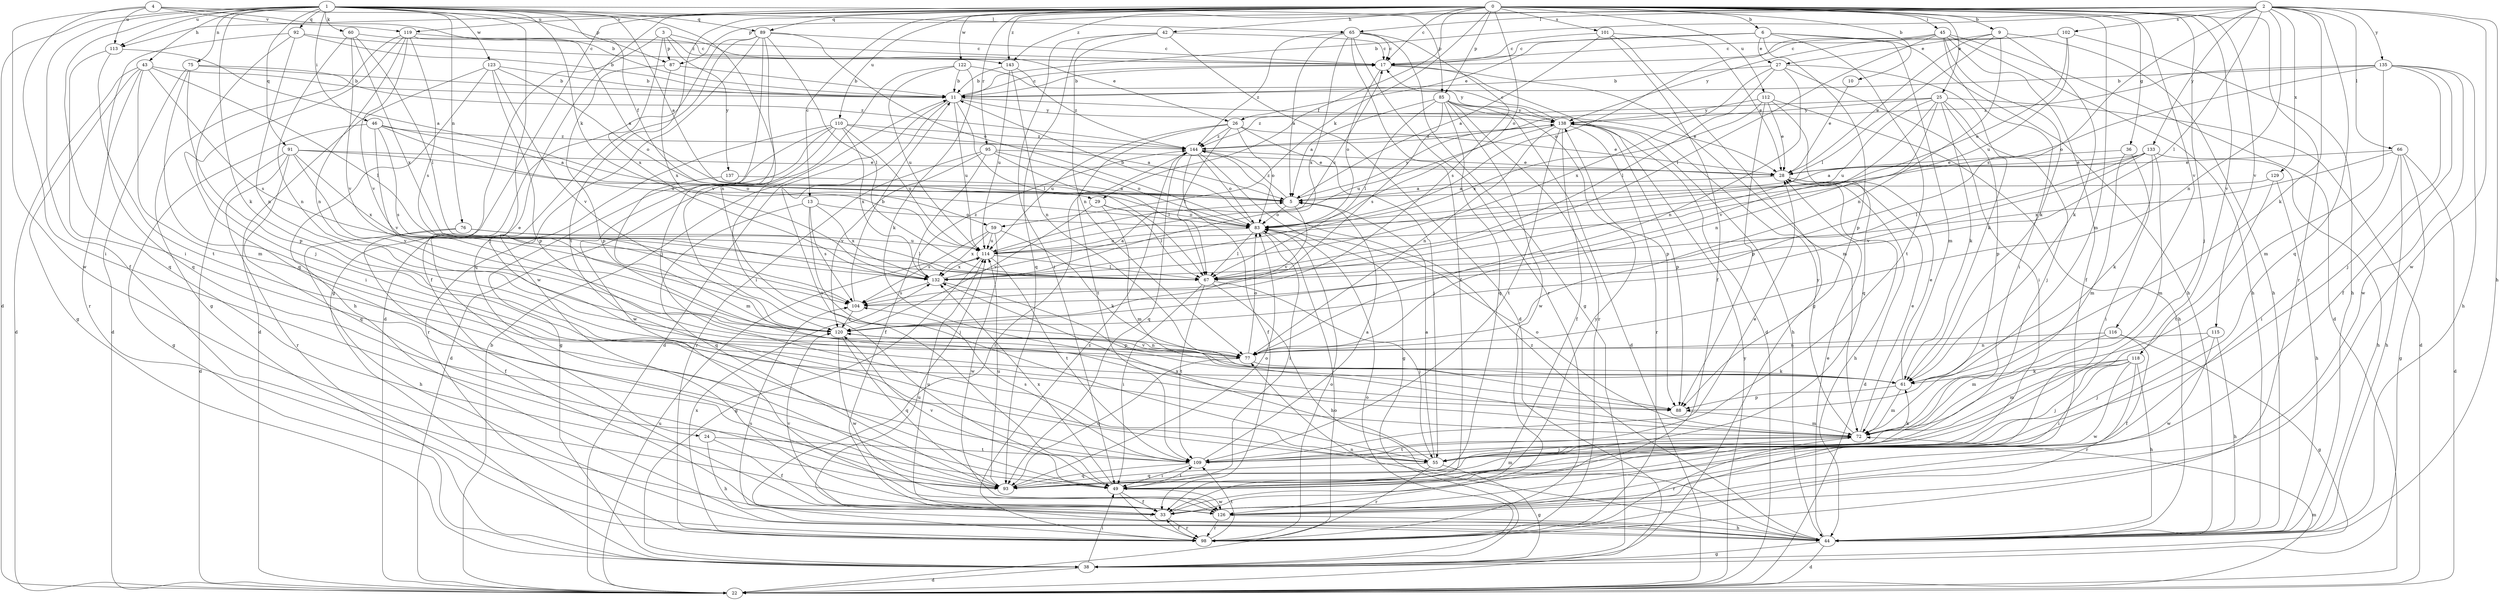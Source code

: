 strict digraph  {
0;
1;
2;
3;
4;
5;
6;
9;
10;
11;
13;
17;
22;
24;
25;
26;
27;
28;
29;
33;
36;
38;
42;
43;
44;
45;
46;
49;
55;
59;
60;
61;
65;
66;
67;
72;
75;
76;
77;
83;
85;
87;
88;
89;
91;
92;
93;
95;
98;
101;
102;
104;
109;
110;
112;
113;
114;
115;
116;
118;
119;
120;
122;
123;
126;
129;
132;
133;
135;
137;
138;
143;
144;
0 -> 6  [label=b];
0 -> 9  [label=b];
0 -> 10  [label=b];
0 -> 13  [label=c];
0 -> 17  [label=c];
0 -> 24  [label=e];
0 -> 25  [label=e];
0 -> 29  [label=f];
0 -> 36  [label=g];
0 -> 38  [label=g];
0 -> 42  [label=h];
0 -> 45  [label=i];
0 -> 55  [label=j];
0 -> 59  [label=k];
0 -> 72  [label=m];
0 -> 83  [label=o];
0 -> 85  [label=p];
0 -> 89  [label=q];
0 -> 95  [label=r];
0 -> 98  [label=r];
0 -> 101  [label=s];
0 -> 109  [label=t];
0 -> 110  [label=u];
0 -> 112  [label=u];
0 -> 113  [label=u];
0 -> 115  [label=v];
0 -> 116  [label=v];
0 -> 118  [label=v];
0 -> 119  [label=v];
0 -> 122  [label=w];
0 -> 143  [label=z];
1 -> 5  [label=a];
1 -> 22  [label=d];
1 -> 29  [label=f];
1 -> 33  [label=f];
1 -> 43  [label=h];
1 -> 46  [label=i];
1 -> 49  [label=i];
1 -> 55  [label=j];
1 -> 59  [label=k];
1 -> 60  [label=k];
1 -> 61  [label=k];
1 -> 65  [label=l];
1 -> 75  [label=n];
1 -> 76  [label=n];
1 -> 77  [label=n];
1 -> 85  [label=p];
1 -> 89  [label=q];
1 -> 91  [label=q];
1 -> 92  [label=q];
1 -> 113  [label=u];
1 -> 123  [label=w];
2 -> 11  [label=b];
2 -> 44  [label=h];
2 -> 61  [label=k];
2 -> 65  [label=l];
2 -> 66  [label=l];
2 -> 67  [label=l];
2 -> 77  [label=n];
2 -> 87  [label=p];
2 -> 93  [label=q];
2 -> 102  [label=s];
2 -> 104  [label=s];
2 -> 126  [label=w];
2 -> 129  [label=x];
2 -> 133  [label=y];
2 -> 135  [label=y];
2 -> 143  [label=z];
3 -> 26  [label=e];
3 -> 33  [label=f];
3 -> 87  [label=p];
3 -> 132  [label=x];
3 -> 137  [label=y];
3 -> 143  [label=z];
4 -> 11  [label=b];
4 -> 49  [label=i];
4 -> 87  [label=p];
4 -> 113  [label=u];
4 -> 119  [label=v];
4 -> 126  [label=w];
5 -> 83  [label=o];
5 -> 120  [label=v];
5 -> 138  [label=y];
5 -> 144  [label=z];
6 -> 17  [label=c];
6 -> 26  [label=e];
6 -> 27  [label=e];
6 -> 44  [label=h];
6 -> 72  [label=m];
6 -> 88  [label=p];
6 -> 109  [label=t];
9 -> 27  [label=e];
9 -> 28  [label=e];
9 -> 44  [label=h];
9 -> 61  [label=k];
9 -> 67  [label=l];
9 -> 77  [label=n];
10 -> 28  [label=e];
11 -> 17  [label=c];
11 -> 22  [label=d];
11 -> 28  [label=e];
11 -> 49  [label=i];
11 -> 67  [label=l];
11 -> 114  [label=u];
11 -> 138  [label=y];
13 -> 55  [label=j];
13 -> 83  [label=o];
13 -> 93  [label=q];
13 -> 104  [label=s];
13 -> 132  [label=x];
17 -> 11  [label=b];
17 -> 22  [label=d];
17 -> 72  [label=m];
17 -> 83  [label=o];
22 -> 11  [label=b];
22 -> 72  [label=m];
22 -> 83  [label=o];
22 -> 114  [label=u];
22 -> 138  [label=y];
24 -> 33  [label=f];
24 -> 44  [label=h];
24 -> 109  [label=t];
25 -> 22  [label=d];
25 -> 55  [label=j];
25 -> 61  [label=k];
25 -> 77  [label=n];
25 -> 88  [label=p];
25 -> 114  [label=u];
25 -> 120  [label=v];
25 -> 138  [label=y];
25 -> 144  [label=z];
26 -> 28  [label=e];
26 -> 55  [label=j];
26 -> 67  [label=l];
26 -> 83  [label=o];
26 -> 109  [label=t];
26 -> 114  [label=u];
26 -> 144  [label=z];
27 -> 11  [label=b];
27 -> 49  [label=i];
27 -> 61  [label=k];
27 -> 67  [label=l];
27 -> 77  [label=n];
27 -> 132  [label=x];
28 -> 5  [label=a];
28 -> 22  [label=d];
28 -> 44  [label=h];
29 -> 67  [label=l];
29 -> 72  [label=m];
29 -> 83  [label=o];
29 -> 120  [label=v];
33 -> 98  [label=r];
33 -> 114  [label=u];
33 -> 120  [label=v];
33 -> 138  [label=y];
36 -> 28  [label=e];
36 -> 49  [label=i];
36 -> 72  [label=m];
38 -> 22  [label=d];
38 -> 49  [label=i];
38 -> 83  [label=o];
42 -> 17  [label=c];
42 -> 22  [label=d];
42 -> 49  [label=i];
42 -> 77  [label=n];
42 -> 93  [label=q];
43 -> 11  [label=b];
43 -> 22  [label=d];
43 -> 38  [label=g];
43 -> 67  [label=l];
43 -> 72  [label=m];
43 -> 98  [label=r];
43 -> 104  [label=s];
44 -> 22  [label=d];
44 -> 28  [label=e];
44 -> 38  [label=g];
44 -> 77  [label=n];
44 -> 104  [label=s];
44 -> 114  [label=u];
44 -> 144  [label=z];
45 -> 17  [label=c];
45 -> 22  [label=d];
45 -> 33  [label=f];
45 -> 44  [label=h];
45 -> 49  [label=i];
45 -> 61  [label=k];
45 -> 67  [label=l];
45 -> 83  [label=o];
46 -> 5  [label=a];
46 -> 38  [label=g];
46 -> 104  [label=s];
46 -> 114  [label=u];
46 -> 120  [label=v];
46 -> 144  [label=z];
49 -> 33  [label=f];
49 -> 98  [label=r];
49 -> 109  [label=t];
49 -> 120  [label=v];
49 -> 126  [label=w];
49 -> 132  [label=x];
55 -> 5  [label=a];
55 -> 38  [label=g];
55 -> 93  [label=q];
55 -> 98  [label=r];
55 -> 132  [label=x];
59 -> 61  [label=k];
59 -> 104  [label=s];
59 -> 114  [label=u];
59 -> 126  [label=w];
59 -> 132  [label=x];
60 -> 17  [label=c];
60 -> 67  [label=l];
60 -> 77  [label=n];
60 -> 120  [label=v];
60 -> 132  [label=x];
61 -> 28  [label=e];
61 -> 72  [label=m];
61 -> 88  [label=p];
65 -> 5  [label=a];
65 -> 17  [label=c];
65 -> 33  [label=f];
65 -> 38  [label=g];
65 -> 98  [label=r];
65 -> 104  [label=s];
65 -> 132  [label=x];
65 -> 144  [label=z];
66 -> 22  [label=d];
66 -> 28  [label=e];
66 -> 38  [label=g];
66 -> 44  [label=h];
66 -> 49  [label=i];
66 -> 132  [label=x];
67 -> 44  [label=h];
67 -> 49  [label=i];
67 -> 55  [label=j];
67 -> 109  [label=t];
72 -> 28  [label=e];
72 -> 55  [label=j];
72 -> 83  [label=o];
72 -> 98  [label=r];
72 -> 109  [label=t];
72 -> 138  [label=y];
75 -> 11  [label=b];
75 -> 22  [label=d];
75 -> 49  [label=i];
75 -> 88  [label=p];
75 -> 144  [label=z];
76 -> 33  [label=f];
76 -> 44  [label=h];
76 -> 67  [label=l];
76 -> 114  [label=u];
77 -> 61  [label=k];
77 -> 83  [label=o];
77 -> 93  [label=q];
77 -> 120  [label=v];
83 -> 11  [label=b];
83 -> 49  [label=i];
83 -> 67  [label=l];
83 -> 114  [label=u];
85 -> 5  [label=a];
85 -> 22  [label=d];
85 -> 67  [label=l];
85 -> 88  [label=p];
85 -> 93  [label=q];
85 -> 98  [label=r];
85 -> 104  [label=s];
85 -> 126  [label=w];
85 -> 138  [label=y];
87 -> 11  [label=b];
87 -> 88  [label=p];
87 -> 132  [label=x];
88 -> 72  [label=m];
89 -> 17  [label=c];
89 -> 22  [label=d];
89 -> 55  [label=j];
89 -> 67  [label=l];
89 -> 83  [label=o];
89 -> 93  [label=q];
89 -> 120  [label=v];
89 -> 126  [label=w];
91 -> 22  [label=d];
91 -> 28  [label=e];
91 -> 83  [label=o];
91 -> 93  [label=q];
91 -> 98  [label=r];
91 -> 120  [label=v];
91 -> 132  [label=x];
92 -> 11  [label=b];
92 -> 17  [label=c];
92 -> 55  [label=j];
92 -> 77  [label=n];
92 -> 93  [label=q];
93 -> 72  [label=m];
93 -> 83  [label=o];
93 -> 114  [label=u];
95 -> 28  [label=e];
95 -> 33  [label=f];
95 -> 67  [label=l];
95 -> 83  [label=o];
95 -> 98  [label=r];
95 -> 120  [label=v];
98 -> 33  [label=f];
98 -> 83  [label=o];
98 -> 109  [label=t];
98 -> 132  [label=x];
98 -> 144  [label=z];
101 -> 5  [label=a];
101 -> 17  [label=c];
101 -> 28  [label=e];
101 -> 33  [label=f];
101 -> 38  [label=g];
102 -> 17  [label=c];
102 -> 44  [label=h];
102 -> 83  [label=o];
102 -> 114  [label=u];
102 -> 138  [label=y];
104 -> 11  [label=b];
104 -> 120  [label=v];
109 -> 5  [label=a];
109 -> 28  [label=e];
109 -> 49  [label=i];
109 -> 61  [label=k];
109 -> 93  [label=q];
109 -> 104  [label=s];
110 -> 5  [label=a];
110 -> 22  [label=d];
110 -> 38  [label=g];
110 -> 98  [label=r];
110 -> 114  [label=u];
110 -> 126  [label=w];
110 -> 132  [label=x];
110 -> 144  [label=z];
112 -> 28  [label=e];
112 -> 44  [label=h];
112 -> 88  [label=p];
112 -> 93  [label=q];
112 -> 132  [label=x];
112 -> 138  [label=y];
113 -> 5  [label=a];
113 -> 93  [label=q];
113 -> 109  [label=t];
114 -> 17  [label=c];
114 -> 38  [label=g];
114 -> 67  [label=l];
114 -> 109  [label=t];
114 -> 132  [label=x];
115 -> 44  [label=h];
115 -> 55  [label=j];
115 -> 77  [label=n];
115 -> 126  [label=w];
116 -> 33  [label=f];
116 -> 38  [label=g];
116 -> 72  [label=m];
116 -> 77  [label=n];
118 -> 44  [label=h];
118 -> 49  [label=i];
118 -> 55  [label=j];
118 -> 61  [label=k];
118 -> 72  [label=m];
118 -> 98  [label=r];
118 -> 126  [label=w];
119 -> 5  [label=a];
119 -> 17  [label=c];
119 -> 38  [label=g];
119 -> 77  [label=n];
119 -> 93  [label=q];
119 -> 104  [label=s];
119 -> 120  [label=v];
120 -> 77  [label=n];
120 -> 93  [label=q];
120 -> 126  [label=w];
122 -> 11  [label=b];
122 -> 49  [label=i];
122 -> 61  [label=k];
122 -> 114  [label=u];
122 -> 138  [label=y];
123 -> 11  [label=b];
123 -> 22  [label=d];
123 -> 44  [label=h];
123 -> 83  [label=o];
123 -> 88  [label=p];
123 -> 120  [label=v];
126 -> 44  [label=h];
126 -> 98  [label=r];
129 -> 5  [label=a];
129 -> 44  [label=h];
129 -> 109  [label=t];
132 -> 5  [label=a];
132 -> 88  [label=p];
132 -> 104  [label=s];
132 -> 144  [label=z];
133 -> 5  [label=a];
133 -> 28  [label=e];
133 -> 44  [label=h];
133 -> 61  [label=k];
133 -> 67  [label=l];
133 -> 72  [label=m];
133 -> 120  [label=v];
135 -> 11  [label=b];
135 -> 33  [label=f];
135 -> 44  [label=h];
135 -> 55  [label=j];
135 -> 72  [label=m];
135 -> 83  [label=o];
135 -> 126  [label=w];
135 -> 144  [label=z];
137 -> 5  [label=a];
137 -> 72  [label=m];
138 -> 17  [label=c];
138 -> 33  [label=f];
138 -> 44  [label=h];
138 -> 77  [label=n];
138 -> 88  [label=p];
138 -> 98  [label=r];
138 -> 109  [label=t];
138 -> 114  [label=u];
138 -> 144  [label=z];
143 -> 11  [label=b];
143 -> 77  [label=n];
143 -> 114  [label=u];
143 -> 144  [label=z];
144 -> 28  [label=e];
144 -> 33  [label=f];
144 -> 38  [label=g];
144 -> 83  [label=o];
144 -> 93  [label=q];
144 -> 98  [label=r];
}

